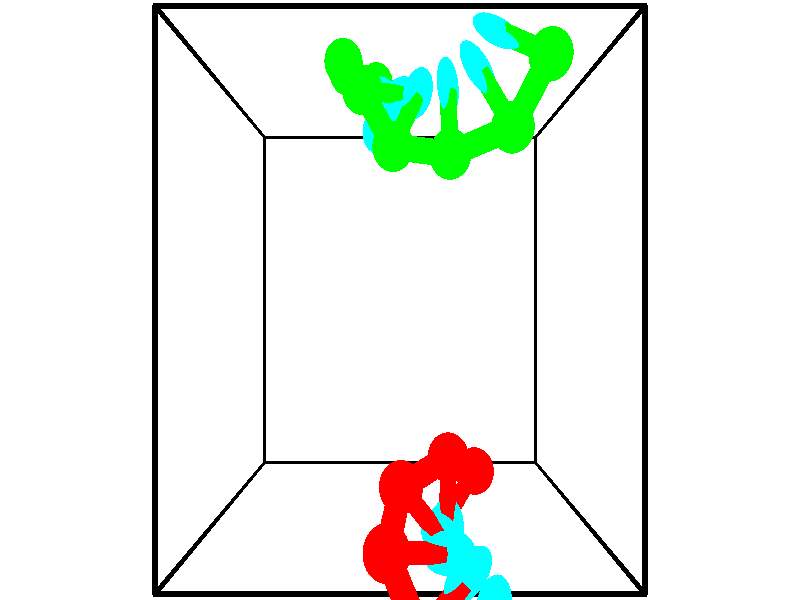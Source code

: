 // switches for output
#declare DRAW_BASES = 1; // possible values are 0, 1; only relevant for DNA ribbons
#declare DRAW_BASES_TYPE = 3; // possible values are 1, 2, 3; only relevant for DNA ribbons
#declare DRAW_FOG = 0; // set to 1 to enable fog

#include "colors.inc"

#include "transforms.inc"
background { rgb <1, 1, 1>}

#default {
   normal{
       ripples 0.25
       frequency 0.20
       turbulence 0.2
       lambda 5
   }
	finish {
		phong 0.1
		phong_size 40.
	}
}

// original window dimensions: 1024x640


// camera settings

camera {
	sky <-0, 1, 0>
	up <-0, 1, 0>
	right 1.6 * <1, 0, 0>
	location <2.5, 2.5, 11.1562>
	look_at <2.5, 2.5, 2.5>
	direction <0, 0, -8.6562>
	angle 67.0682
}


# declare cpy_camera_pos = <2.5, 2.5, 11.1562>;
# if (DRAW_FOG = 1)
fog {
	fog_type 2
	up vnormalize(cpy_camera_pos)
	color rgbt<1,1,1,0.3>
	distance 1e-5
	fog_alt 3e-3
	fog_offset 4
}
# end


// LIGHTS

# declare lum = 6;
global_settings {
	ambient_light rgb lum * <0.05, 0.05, 0.05>
	max_trace_level 15
}# declare cpy_direct_light_amount = 0.25;
light_source
{	1000 * <-1, -1, 1>,
	rgb lum * cpy_direct_light_amount
	parallel
}

light_source
{	1000 * <1, 1, -1>,
	rgb lum * cpy_direct_light_amount
	parallel
}

// strand 0

// nucleotide -1

// particle -1
sphere {
	<4.289869, 0.047840, 6.054362> 0.250000
	pigment { color rgbt <1,0,0,0> }
	no_shadow
}
cylinder {
	<3.926035, -0.047939, 6.190197>,  <3.707735, -0.105407, 6.271698>, 0.100000
	pigment { color rgbt <1,0,0,0> }
	no_shadow
}
cylinder {
	<3.926035, -0.047939, 6.190197>,  <4.289869, 0.047840, 6.054362>, 0.100000
	pigment { color rgbt <1,0,0,0> }
	no_shadow
}

// particle -1
sphere {
	<3.926035, -0.047939, 6.190197> 0.100000
	pigment { color rgbt <1,0,0,0> }
	no_shadow
}
sphere {
	0, 1
	scale<0.080000,0.200000,0.300000>
	matrix <-0.384492, 0.175149, -0.906360,
		0.157541, -0.954982, -0.251376,
		-0.909586, -0.239441, 0.339590,
		3.653160, -0.119774, 6.292073>
	pigment { color rgbt <0,1,1,0> }
	no_shadow
}
cylinder {
	<4.030552, -0.407151, 5.516086>,  <4.289869, 0.047840, 6.054362>, 0.130000
	pigment { color rgbt <1,0,0,0> }
	no_shadow
}

// nucleotide -1

// particle -1
sphere {
	<4.030552, -0.407151, 5.516086> 0.250000
	pigment { color rgbt <1,0,0,0> }
	no_shadow
}
cylinder {
	<3.779045, -0.164539, 5.710724>,  <3.628141, -0.018972, 5.827507>, 0.100000
	pigment { color rgbt <1,0,0,0> }
	no_shadow
}
cylinder {
	<3.779045, -0.164539, 5.710724>,  <4.030552, -0.407151, 5.516086>, 0.100000
	pigment { color rgbt <1,0,0,0> }
	no_shadow
}

// particle -1
sphere {
	<3.779045, -0.164539, 5.710724> 0.100000
	pigment { color rgbt <1,0,0,0> }
	no_shadow
}
sphere {
	0, 1
	scale<0.080000,0.200000,0.300000>
	matrix <-0.450035, 0.226471, -0.863817,
		-0.634129, -0.762124, 0.130562,
		-0.628767, 0.606529, 0.486594,
		3.590415, 0.017419, 5.856702>
	pigment { color rgbt <0,1,1,0> }
	no_shadow
}
cylinder {
	<3.344035, -0.616377, 5.380338>,  <4.030552, -0.407151, 5.516086>, 0.130000
	pigment { color rgbt <1,0,0,0> }
	no_shadow
}

// nucleotide -1

// particle -1
sphere {
	<3.344035, -0.616377, 5.380338> 0.250000
	pigment { color rgbt <1,0,0,0> }
	no_shadow
}
cylinder {
	<3.362389, -0.222340, 5.446655>,  <3.373401, 0.014083, 5.486446>, 0.100000
	pigment { color rgbt <1,0,0,0> }
	no_shadow
}
cylinder {
	<3.362389, -0.222340, 5.446655>,  <3.344035, -0.616377, 5.380338>, 0.100000
	pigment { color rgbt <1,0,0,0> }
	no_shadow
}

// particle -1
sphere {
	<3.362389, -0.222340, 5.446655> 0.100000
	pigment { color rgbt <1,0,0,0> }
	no_shadow
}
sphere {
	0, 1
	scale<0.080000,0.200000,0.300000>
	matrix <-0.403388, 0.170106, -0.899078,
		-0.913878, -0.025626, 0.405179,
		0.045883, 0.985092, 0.165793,
		3.376154, 0.073188, 5.496393>
	pigment { color rgbt <0,1,1,0> }
	no_shadow
}
cylinder {
	<2.710719, -0.313874, 5.147987>,  <3.344035, -0.616377, 5.380338>, 0.130000
	pigment { color rgbt <1,0,0,0> }
	no_shadow
}

// nucleotide -1

// particle -1
sphere {
	<2.710719, -0.313874, 5.147987> 0.250000
	pigment { color rgbt <1,0,0,0> }
	no_shadow
}
cylinder {
	<2.979187, -0.017601, 5.135849>,  <3.140268, 0.160163, 5.128566>, 0.100000
	pigment { color rgbt <1,0,0,0> }
	no_shadow
}
cylinder {
	<2.979187, -0.017601, 5.135849>,  <2.710719, -0.313874, 5.147987>, 0.100000
	pigment { color rgbt <1,0,0,0> }
	no_shadow
}

// particle -1
sphere {
	<2.979187, -0.017601, 5.135849> 0.100000
	pigment { color rgbt <1,0,0,0> }
	no_shadow
}
sphere {
	0, 1
	scale<0.080000,0.200000,0.300000>
	matrix <-0.286525, 0.221448, -0.932129,
		-0.683691, 0.634312, 0.360853,
		0.671171, 0.740681, -0.030344,
		3.180538, 0.204603, 5.126746>
	pigment { color rgbt <0,1,1,0> }
	no_shadow
}
cylinder {
	<2.359699, 0.299130, 4.859338>,  <2.710719, -0.313874, 5.147987>, 0.130000
	pigment { color rgbt <1,0,0,0> }
	no_shadow
}

// nucleotide -1

// particle -1
sphere {
	<2.359699, 0.299130, 4.859338> 0.250000
	pigment { color rgbt <1,0,0,0> }
	no_shadow
}
cylinder {
	<2.743773, 0.263096, 4.753559>,  <2.974217, 0.241475, 4.690092>, 0.100000
	pigment { color rgbt <1,0,0,0> }
	no_shadow
}
cylinder {
	<2.743773, 0.263096, 4.753559>,  <2.359699, 0.299130, 4.859338>, 0.100000
	pigment { color rgbt <1,0,0,0> }
	no_shadow
}

// particle -1
sphere {
	<2.743773, 0.263096, 4.753559> 0.100000
	pigment { color rgbt <1,0,0,0> }
	no_shadow
}
sphere {
	0, 1
	scale<0.080000,0.200000,0.300000>
	matrix <-0.272367, -0.091257, -0.957856,
		0.062156, 0.991744, -0.112160,
		0.960184, -0.090085, -0.264446,
		3.031828, 0.236070, 4.674225>
	pigment { color rgbt <0,1,1,0> }
	no_shadow
}
cylinder {
	<2.510462, 0.726938, 4.290880>,  <2.359699, 0.299130, 4.859338>, 0.130000
	pigment { color rgbt <1,0,0,0> }
	no_shadow
}

// nucleotide -1

// particle -1
sphere {
	<2.510462, 0.726938, 4.290880> 0.250000
	pigment { color rgbt <1,0,0,0> }
	no_shadow
}
cylinder {
	<2.783611, 0.436184, 4.261700>,  <2.947501, 0.261731, 4.244192>, 0.100000
	pigment { color rgbt <1,0,0,0> }
	no_shadow
}
cylinder {
	<2.783611, 0.436184, 4.261700>,  <2.510462, 0.726938, 4.290880>, 0.100000
	pigment { color rgbt <1,0,0,0> }
	no_shadow
}

// particle -1
sphere {
	<2.783611, 0.436184, 4.261700> 0.100000
	pigment { color rgbt <1,0,0,0> }
	no_shadow
}
sphere {
	0, 1
	scale<0.080000,0.200000,0.300000>
	matrix <-0.188885, -0.079215, -0.978799,
		0.705697, 0.682174, -0.191392,
		0.682872, -0.726886, -0.072951,
		2.988473, 0.218118, 4.239814>
	pigment { color rgbt <0,1,1,0> }
	no_shadow
}
cylinder {
	<3.086335, 0.903561, 3.810833>,  <2.510462, 0.726938, 4.290880>, 0.130000
	pigment { color rgbt <1,0,0,0> }
	no_shadow
}

// nucleotide -1

// particle -1
sphere {
	<3.086335, 0.903561, 3.810833> 0.250000
	pigment { color rgbt <1,0,0,0> }
	no_shadow
}
cylinder {
	<3.078569, 0.504436, 3.836121>,  <3.073910, 0.264962, 3.851293>, 0.100000
	pigment { color rgbt <1,0,0,0> }
	no_shadow
}
cylinder {
	<3.078569, 0.504436, 3.836121>,  <3.086335, 0.903561, 3.810833>, 0.100000
	pigment { color rgbt <1,0,0,0> }
	no_shadow
}

// particle -1
sphere {
	<3.078569, 0.504436, 3.836121> 0.100000
	pigment { color rgbt <1,0,0,0> }
	no_shadow
}
sphere {
	0, 1
	scale<0.080000,0.200000,0.300000>
	matrix <0.087358, -0.064681, -0.994075,
		0.995988, -0.013776, 0.088422,
		-0.019414, -0.997811, 0.063218,
		3.072745, 0.205093, 3.855086>
	pigment { color rgbt <0,1,1,0> }
	no_shadow
}
cylinder {
	<3.466087, 0.651640, 3.319241>,  <3.086335, 0.903561, 3.810833>, 0.130000
	pigment { color rgbt <1,0,0,0> }
	no_shadow
}

// nucleotide -1

// particle -1
sphere {
	<3.466087, 0.651640, 3.319241> 0.250000
	pigment { color rgbt <1,0,0,0> }
	no_shadow
}
cylinder {
	<3.222128, 0.345745, 3.402378>,  <3.075752, 0.162208, 3.452260>, 0.100000
	pigment { color rgbt <1,0,0,0> }
	no_shadow
}
cylinder {
	<3.222128, 0.345745, 3.402378>,  <3.466087, 0.651640, 3.319241>, 0.100000
	pigment { color rgbt <1,0,0,0> }
	no_shadow
}

// particle -1
sphere {
	<3.222128, 0.345745, 3.402378> 0.100000
	pigment { color rgbt <1,0,0,0> }
	no_shadow
}
sphere {
	0, 1
	scale<0.080000,0.200000,0.300000>
	matrix <-0.140428, -0.153828, -0.978068,
		0.779938, -0.625709, -0.013571,
		-0.609899, -0.764738, 0.207843,
		3.039158, 0.116324, 3.464731>
	pigment { color rgbt <0,1,1,0> }
	no_shadow
}
// strand 1

// nucleotide -1

// particle -1
sphere {
	<2.137965, 5.260803, 1.945844> 0.250000
	pigment { color rgbt <0,1,0,0> }
	no_shadow
}
cylinder {
	<2.140508, 4.879044, 2.065231>,  <2.142033, 4.649988, 2.136864>, 0.100000
	pigment { color rgbt <0,1,0,0> }
	no_shadow
}
cylinder {
	<2.140508, 4.879044, 2.065231>,  <2.137965, 5.260803, 1.945844>, 0.100000
	pigment { color rgbt <0,1,0,0> }
	no_shadow
}

// particle -1
sphere {
	<2.140508, 4.879044, 2.065231> 0.100000
	pigment { color rgbt <0,1,0,0> }
	no_shadow
}
sphere {
	0, 1
	scale<0.080000,0.200000,0.300000>
	matrix <0.046237, 0.298436, 0.953309,
		-0.998910, 0.007741, 0.046026,
		0.006357, -0.954399, 0.298468,
		2.142415, 4.592724, 2.154772>
	pigment { color rgbt <0,1,1,0> }
	no_shadow
}
cylinder {
	<1.751403, 5.181901, 2.561106>,  <2.137965, 5.260803, 1.945844>, 0.130000
	pigment { color rgbt <0,1,0,0> }
	no_shadow
}

// nucleotide -1

// particle -1
sphere {
	<1.751403, 5.181901, 2.561106> 0.250000
	pigment { color rgbt <0,1,0,0> }
	no_shadow
}
cylinder {
	<2.023881, 4.889061, 2.561684>,  <2.187368, 4.713357, 2.562030>, 0.100000
	pigment { color rgbt <0,1,0,0> }
	no_shadow
}
cylinder {
	<2.023881, 4.889061, 2.561684>,  <1.751403, 5.181901, 2.561106>, 0.100000
	pigment { color rgbt <0,1,0,0> }
	no_shadow
}

// particle -1
sphere {
	<2.023881, 4.889061, 2.561684> 0.100000
	pigment { color rgbt <0,1,0,0> }
	no_shadow
}
sphere {
	0, 1
	scale<0.080000,0.200000,0.300000>
	matrix <0.240478, 0.225618, 0.944069,
		-0.691479, -0.642749, 0.329744,
		0.681195, -0.732100, 0.001443,
		2.228240, 4.669431, 2.562117>
	pigment { color rgbt <0,1,1,0> }
	no_shadow
}
cylinder {
	<1.756824, 5.110551, 3.208755>,  <1.751403, 5.181901, 2.561106>, 0.130000
	pigment { color rgbt <0,1,0,0> }
	no_shadow
}

// nucleotide -1

// particle -1
sphere {
	<1.756824, 5.110551, 3.208755> 0.250000
	pigment { color rgbt <0,1,0,0> }
	no_shadow
}
cylinder {
	<2.077765, 4.937065, 3.044746>,  <2.270330, 4.832973, 2.946341>, 0.100000
	pigment { color rgbt <0,1,0,0> }
	no_shadow
}
cylinder {
	<2.077765, 4.937065, 3.044746>,  <1.756824, 5.110551, 3.208755>, 0.100000
	pigment { color rgbt <0,1,0,0> }
	no_shadow
}

// particle -1
sphere {
	<2.077765, 4.937065, 3.044746> 0.100000
	pigment { color rgbt <0,1,0,0> }
	no_shadow
}
sphere {
	0, 1
	scale<0.080000,0.200000,0.300000>
	matrix <0.464177, 0.021600, 0.885479,
		-0.375190, -0.900791, 0.218652,
		0.802354, -0.433716, -0.410023,
		2.318472, 4.806951, 2.921740>
	pigment { color rgbt <0,1,1,0> }
	no_shadow
}
cylinder {
	<2.033734, 4.662760, 3.688624>,  <1.756824, 5.110551, 3.208755>, 0.130000
	pigment { color rgbt <0,1,0,0> }
	no_shadow
}

// nucleotide -1

// particle -1
sphere {
	<2.033734, 4.662760, 3.688624> 0.250000
	pigment { color rgbt <0,1,0,0> }
	no_shadow
}
cylinder {
	<2.354206, 4.700348, 3.452225>,  <2.546489, 4.722901, 3.310385>, 0.100000
	pigment { color rgbt <0,1,0,0> }
	no_shadow
}
cylinder {
	<2.354206, 4.700348, 3.452225>,  <2.033734, 4.662760, 3.688624>, 0.100000
	pigment { color rgbt <0,1,0,0> }
	no_shadow
}

// particle -1
sphere {
	<2.354206, 4.700348, 3.452225> 0.100000
	pigment { color rgbt <0,1,0,0> }
	no_shadow
}
sphere {
	0, 1
	scale<0.080000,0.200000,0.300000>
	matrix <0.595113, -0.021399, 0.803357,
		0.062847, -0.995345, -0.073069,
		0.801181, 0.093973, -0.590997,
		2.594560, 4.728539, 3.274925>
	pigment { color rgbt <0,1,1,0> }
	no_shadow
}
cylinder {
	<2.415569, 4.045728, 3.849783>,  <2.033734, 4.662760, 3.688624>, 0.130000
	pigment { color rgbt <0,1,0,0> }
	no_shadow
}

// nucleotide -1

// particle -1
sphere {
	<2.415569, 4.045728, 3.849783> 0.250000
	pigment { color rgbt <0,1,0,0> }
	no_shadow
}
cylinder {
	<2.591365, 4.387283, 3.738266>,  <2.696842, 4.592216, 3.671356>, 0.100000
	pigment { color rgbt <0,1,0,0> }
	no_shadow
}
cylinder {
	<2.591365, 4.387283, 3.738266>,  <2.415569, 4.045728, 3.849783>, 0.100000
	pigment { color rgbt <0,1,0,0> }
	no_shadow
}

// particle -1
sphere {
	<2.591365, 4.387283, 3.738266> 0.100000
	pigment { color rgbt <0,1,0,0> }
	no_shadow
}
sphere {
	0, 1
	scale<0.080000,0.200000,0.300000>
	matrix <0.616967, -0.061381, 0.784591,
		0.652841, -0.516825, -0.553797,
		0.439489, 0.853888, -0.278792,
		2.723212, 4.643450, 3.654628>
	pigment { color rgbt <0,1,1,0> }
	no_shadow
}
cylinder {
	<3.096261, 3.943181, 3.989599>,  <2.415569, 4.045728, 3.849783>, 0.130000
	pigment { color rgbt <0,1,0,0> }
	no_shadow
}

// nucleotide -1

// particle -1
sphere {
	<3.096261, 3.943181, 3.989599> 0.250000
	pigment { color rgbt <0,1,0,0> }
	no_shadow
}
cylinder {
	<3.084146, 4.340706, 3.946854>,  <3.076876, 4.579221, 3.921206>, 0.100000
	pigment { color rgbt <0,1,0,0> }
	no_shadow
}
cylinder {
	<3.084146, 4.340706, 3.946854>,  <3.096261, 3.943181, 3.989599>, 0.100000
	pigment { color rgbt <0,1,0,0> }
	no_shadow
}

// particle -1
sphere {
	<3.084146, 4.340706, 3.946854> 0.100000
	pigment { color rgbt <0,1,0,0> }
	no_shadow
}
sphere {
	0, 1
	scale<0.080000,0.200000,0.300000>
	matrix <0.777737, 0.090590, 0.622027,
		0.627859, -0.064271, -0.775669,
		-0.030290, 0.993812, -0.106863,
		3.075059, 4.638850, 3.914795>
	pigment { color rgbt <0,1,1,0> }
	no_shadow
}
cylinder {
	<3.811632, 4.174976, 4.132808>,  <3.096261, 3.943181, 3.989599>, 0.130000
	pigment { color rgbt <0,1,0,0> }
	no_shadow
}

// nucleotide -1

// particle -1
sphere {
	<3.811632, 4.174976, 4.132808> 0.250000
	pigment { color rgbt <0,1,0,0> }
	no_shadow
}
cylinder {
	<3.575033, 4.495659, 4.167213>,  <3.433074, 4.688068, 4.187857>, 0.100000
	pigment { color rgbt <0,1,0,0> }
	no_shadow
}
cylinder {
	<3.575033, 4.495659, 4.167213>,  <3.811632, 4.174976, 4.132808>, 0.100000
	pigment { color rgbt <0,1,0,0> }
	no_shadow
}

// particle -1
sphere {
	<3.575033, 4.495659, 4.167213> 0.100000
	pigment { color rgbt <0,1,0,0> }
	no_shadow
}
sphere {
	0, 1
	scale<0.080000,0.200000,0.300000>
	matrix <0.543490, 0.317621, 0.777005,
		0.595610, 0.506343, -0.623591,
		-0.591496, 0.801707, 0.086014,
		3.397584, 4.736171, 4.193018>
	pigment { color rgbt <0,1,1,0> }
	no_shadow
}
cylinder {
	<4.223178, 4.840313, 4.262277>,  <3.811632, 4.174976, 4.132808>, 0.130000
	pigment { color rgbt <0,1,0,0> }
	no_shadow
}

// nucleotide -1

// particle -1
sphere {
	<4.223178, 4.840313, 4.262277> 0.250000
	pigment { color rgbt <0,1,0,0> }
	no_shadow
}
cylinder {
	<3.852308, 4.919266, 4.389641>,  <3.629786, 4.966637, 4.466059>, 0.100000
	pigment { color rgbt <0,1,0,0> }
	no_shadow
}
cylinder {
	<3.852308, 4.919266, 4.389641>,  <4.223178, 4.840313, 4.262277>, 0.100000
	pigment { color rgbt <0,1,0,0> }
	no_shadow
}

// particle -1
sphere {
	<3.852308, 4.919266, 4.389641> 0.100000
	pigment { color rgbt <0,1,0,0> }
	no_shadow
}
sphere {
	0, 1
	scale<0.080000,0.200000,0.300000>
	matrix <0.374451, 0.514272, 0.771563,
		-0.011458, 0.834604, -0.550731,
		-0.927176, 0.197381, 0.318411,
		3.574155, 4.978480, 4.485164>
	pigment { color rgbt <0,1,1,0> }
	no_shadow
}
// box output
cylinder {
	<0.000000, 0.000000, 0.000000>,  <5.000000, 0.000000, 0.000000>, 0.025000
	pigment { color rgbt <0,0,0,0> }
	no_shadow
}
cylinder {
	<0.000000, 0.000000, 0.000000>,  <0.000000, 5.000000, 0.000000>, 0.025000
	pigment { color rgbt <0,0,0,0> }
	no_shadow
}
cylinder {
	<0.000000, 0.000000, 0.000000>,  <0.000000, 0.000000, 5.000000>, 0.025000
	pigment { color rgbt <0,0,0,0> }
	no_shadow
}
cylinder {
	<5.000000, 5.000000, 5.000000>,  <0.000000, 5.000000, 5.000000>, 0.025000
	pigment { color rgbt <0,0,0,0> }
	no_shadow
}
cylinder {
	<5.000000, 5.000000, 5.000000>,  <5.000000, 0.000000, 5.000000>, 0.025000
	pigment { color rgbt <0,0,0,0> }
	no_shadow
}
cylinder {
	<5.000000, 5.000000, 5.000000>,  <5.000000, 5.000000, 0.000000>, 0.025000
	pigment { color rgbt <0,0,0,0> }
	no_shadow
}
cylinder {
	<0.000000, 0.000000, 5.000000>,  <0.000000, 5.000000, 5.000000>, 0.025000
	pigment { color rgbt <0,0,0,0> }
	no_shadow
}
cylinder {
	<0.000000, 0.000000, 5.000000>,  <5.000000, 0.000000, 5.000000>, 0.025000
	pigment { color rgbt <0,0,0,0> }
	no_shadow
}
cylinder {
	<5.000000, 5.000000, 0.000000>,  <0.000000, 5.000000, 0.000000>, 0.025000
	pigment { color rgbt <0,0,0,0> }
	no_shadow
}
cylinder {
	<5.000000, 5.000000, 0.000000>,  <5.000000, 0.000000, 0.000000>, 0.025000
	pigment { color rgbt <0,0,0,0> }
	no_shadow
}
cylinder {
	<5.000000, 0.000000, 5.000000>,  <5.000000, 0.000000, 0.000000>, 0.025000
	pigment { color rgbt <0,0,0,0> }
	no_shadow
}
cylinder {
	<0.000000, 5.000000, 0.000000>,  <0.000000, 5.000000, 5.000000>, 0.025000
	pigment { color rgbt <0,0,0,0> }
	no_shadow
}
// end of box output
